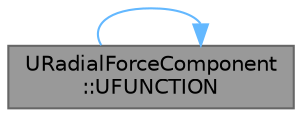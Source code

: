 digraph "URadialForceComponent::UFUNCTION"
{
 // INTERACTIVE_SVG=YES
 // LATEX_PDF_SIZE
  bgcolor="transparent";
  edge [fontname=Helvetica,fontsize=10,labelfontname=Helvetica,labelfontsize=10];
  node [fontname=Helvetica,fontsize=10,shape=box,height=0.2,width=0.4];
  rankdir="LR";
  Node1 [id="Node000001",label="URadialForceComponent\l::UFUNCTION",height=0.2,width=0.4,color="gray40", fillcolor="grey60", style="filled", fontcolor="black",tooltip="Fire a single impulse."];
  Node1 -> Node1 [id="edge1_Node000001_Node000001",color="steelblue1",style="solid",tooltip=" "];
}
